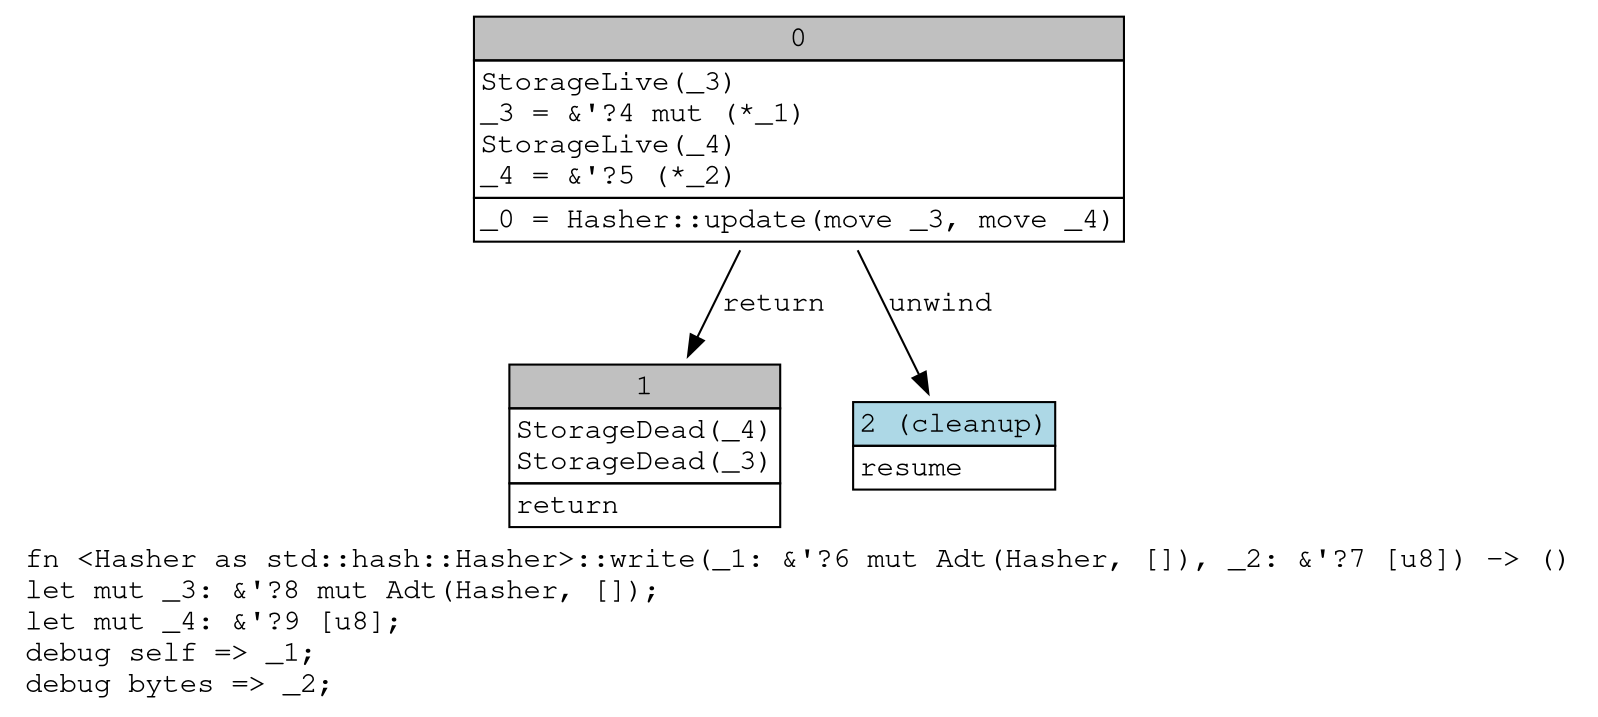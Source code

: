 digraph Mir_0_50 {
    graph [fontname="Courier, monospace"];
    node [fontname="Courier, monospace"];
    edge [fontname="Courier, monospace"];
    label=<fn &lt;Hasher as std::hash::Hasher&gt;::write(_1: &amp;'?6 mut Adt(Hasher, []), _2: &amp;'?7 [u8]) -&gt; ()<br align="left"/>let mut _3: &amp;'?8 mut Adt(Hasher, []);<br align="left"/>let mut _4: &amp;'?9 [u8];<br align="left"/>debug self =&gt; _1;<br align="left"/>debug bytes =&gt; _2;<br align="left"/>>;
    bb0__0_50 [shape="none", label=<<table border="0" cellborder="1" cellspacing="0"><tr><td bgcolor="gray" align="center" colspan="1">0</td></tr><tr><td align="left" balign="left">StorageLive(_3)<br/>_3 = &amp;'?4 mut (*_1)<br/>StorageLive(_4)<br/>_4 = &amp;'?5 (*_2)<br/></td></tr><tr><td align="left">_0 = Hasher::update(move _3, move _4)</td></tr></table>>];
    bb1__0_50 [shape="none", label=<<table border="0" cellborder="1" cellspacing="0"><tr><td bgcolor="gray" align="center" colspan="1">1</td></tr><tr><td align="left" balign="left">StorageDead(_4)<br/>StorageDead(_3)<br/></td></tr><tr><td align="left">return</td></tr></table>>];
    bb2__0_50 [shape="none", label=<<table border="0" cellborder="1" cellspacing="0"><tr><td bgcolor="lightblue" align="center" colspan="1">2 (cleanup)</td></tr><tr><td align="left">resume</td></tr></table>>];
    bb0__0_50 -> bb1__0_50 [label="return"];
    bb0__0_50 -> bb2__0_50 [label="unwind"];
}
